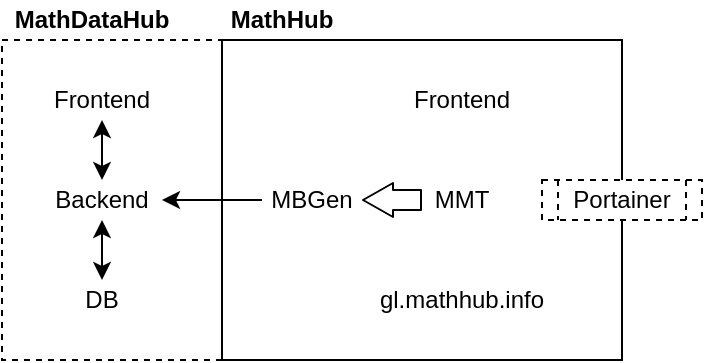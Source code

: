 <mxfile version="10.5.5"><diagram id="KXCuGkUttfuysoGjZyqY" name="Page-1"><mxGraphModel dx="758" dy="469" grid="1" gridSize="10" guides="1" tooltips="1" connect="1" arrows="1" fold="1" page="1" pageScale="1" pageWidth="1500" pageHeight="500" math="0" shadow="0"><root><mxCell id="0"/><mxCell id="1" parent="0"/><mxCell id="wLDzwjBbcf4J0WXt2zWz-29" value="" style="rounded=0;whiteSpace=wrap;html=1;dashed=1;" vertex="1" parent="1"><mxGeometry x="250" y="120" width="110" height="160" as="geometry"/></mxCell><mxCell id="wLDzwjBbcf4J0WXt2zWz-1" value="" style="rounded=0;whiteSpace=wrap;html=1;" vertex="1" parent="1"><mxGeometry x="360" y="120" width="200" height="160" as="geometry"/></mxCell><mxCell id="wLDzwjBbcf4J0WXt2zWz-2" value="&lt;b&gt;MathHub&lt;/b&gt;" style="text;html=1;strokeColor=none;fillColor=none;align=center;verticalAlign=middle;whiteSpace=wrap;rounded=0;" vertex="1" parent="1"><mxGeometry x="360" y="100" width="60" height="20" as="geometry"/></mxCell><mxCell id="wLDzwjBbcf4J0WXt2zWz-3" value="MathDataHub" style="text;html=1;strokeColor=none;fillColor=none;align=center;verticalAlign=middle;whiteSpace=wrap;rounded=0;fontStyle=1" vertex="1" parent="1"><mxGeometry x="250" y="100" width="90" height="20" as="geometry"/></mxCell><mxCell id="wLDzwjBbcf4J0WXt2zWz-4" value="Frontend" style="text;html=1;strokeColor=none;fillColor=none;align=center;verticalAlign=middle;whiteSpace=wrap;rounded=0;" vertex="1" parent="1"><mxGeometry x="270" y="140" width="60" height="20" as="geometry"/></mxCell><mxCell id="wLDzwjBbcf4J0WXt2zWz-7" value="Frontend" style="text;html=1;strokeColor=none;fillColor=none;align=center;verticalAlign=middle;whiteSpace=wrap;rounded=0;" vertex="1" parent="1"><mxGeometry x="450" y="140" width="60" height="20" as="geometry"/></mxCell><mxCell id="wLDzwjBbcf4J0WXt2zWz-9" value="Backend" style="text;html=1;strokeColor=none;fillColor=none;align=center;verticalAlign=middle;whiteSpace=wrap;rounded=0;" vertex="1" parent="1"><mxGeometry x="270" y="190" width="60" height="20" as="geometry"/></mxCell><mxCell id="wLDzwjBbcf4J0WXt2zWz-10" value="" style="endArrow=classic;startArrow=classic;html=1;entryX=0.5;entryY=1;entryDx=0;entryDy=0;exitX=0.5;exitY=0;exitDx=0;exitDy=0;" edge="1" parent="1" source="wLDzwjBbcf4J0WXt2zWz-9" target="wLDzwjBbcf4J0WXt2zWz-4"><mxGeometry width="50" height="50" relative="1" as="geometry"><mxPoint x="240" y="470" as="sourcePoint"/><mxPoint x="290" y="420" as="targetPoint"/></mxGeometry></mxCell><mxCell id="wLDzwjBbcf4J0WXt2zWz-11" value="DB" style="text;html=1;strokeColor=none;fillColor=none;align=center;verticalAlign=middle;whiteSpace=wrap;rounded=0;" vertex="1" parent="1"><mxGeometry x="270" y="240" width="60" height="20" as="geometry"/></mxCell><mxCell id="wLDzwjBbcf4J0WXt2zWz-12" value="" style="endArrow=classic;startArrow=classic;html=1;entryX=0.5;entryY=1;entryDx=0;entryDy=0;exitX=0.5;exitY=0;exitDx=0;exitDy=0;" edge="1" parent="1" source="wLDzwjBbcf4J0WXt2zWz-11" target="wLDzwjBbcf4J0WXt2zWz-9"><mxGeometry width="50" height="50" relative="1" as="geometry"><mxPoint x="280" y="230" as="sourcePoint"/><mxPoint x="290" y="420" as="targetPoint"/></mxGeometry></mxCell><mxCell id="wLDzwjBbcf4J0WXt2zWz-14" value="MMT" style="text;html=1;strokeColor=none;fillColor=none;align=center;verticalAlign=middle;whiteSpace=wrap;rounded=0;" vertex="1" parent="1"><mxGeometry x="460" y="190" width="40" height="20" as="geometry"/></mxCell><mxCell id="wLDzwjBbcf4J0WXt2zWz-15" value="gl.mathhub.info" style="text;html=1;strokeColor=none;fillColor=none;align=center;verticalAlign=middle;whiteSpace=wrap;rounded=0;" vertex="1" parent="1"><mxGeometry x="430" y="240" width="100" height="20" as="geometry"/></mxCell><mxCell id="wLDzwjBbcf4J0WXt2zWz-19" value="MBGen" style="text;html=1;strokeColor=none;fillColor=none;align=center;verticalAlign=middle;whiteSpace=wrap;rounded=0;" vertex="1" parent="1"><mxGeometry x="380" y="190" width="50" height="20" as="geometry"/></mxCell><mxCell id="wLDzwjBbcf4J0WXt2zWz-20" value="" style="shape=flexArrow;endArrow=classic;html=1;entryX=1;entryY=0.5;entryDx=0;entryDy=0;exitX=0;exitY=0.5;exitDx=0;exitDy=0;endWidth=6;endSize=4.67;" edge="1" parent="1" source="wLDzwjBbcf4J0WXt2zWz-14" target="wLDzwjBbcf4J0WXt2zWz-19"><mxGeometry width="50" height="50" relative="1" as="geometry"><mxPoint x="240" y="470" as="sourcePoint"/><mxPoint x="290" y="420" as="targetPoint"/></mxGeometry></mxCell><mxCell id="wLDzwjBbcf4J0WXt2zWz-21" value="" style="endArrow=classic;html=1;exitX=0;exitY=0.5;exitDx=0;exitDy=0;entryX=1;entryY=0.5;entryDx=0;entryDy=0;" edge="1" parent="1" source="wLDzwjBbcf4J0WXt2zWz-19" target="wLDzwjBbcf4J0WXt2zWz-9"><mxGeometry width="50" height="50" relative="1" as="geometry"><mxPoint x="240" y="470" as="sourcePoint"/><mxPoint x="290" y="420" as="targetPoint"/></mxGeometry></mxCell><mxCell id="wLDzwjBbcf4J0WXt2zWz-30" value="Portainer" style="shape=process;whiteSpace=wrap;html=1;backgroundOutline=1;dashed=1;" vertex="1" parent="1"><mxGeometry x="520" y="190" width="80" height="20" as="geometry"/></mxCell></root></mxGraphModel></diagram></mxfile>
